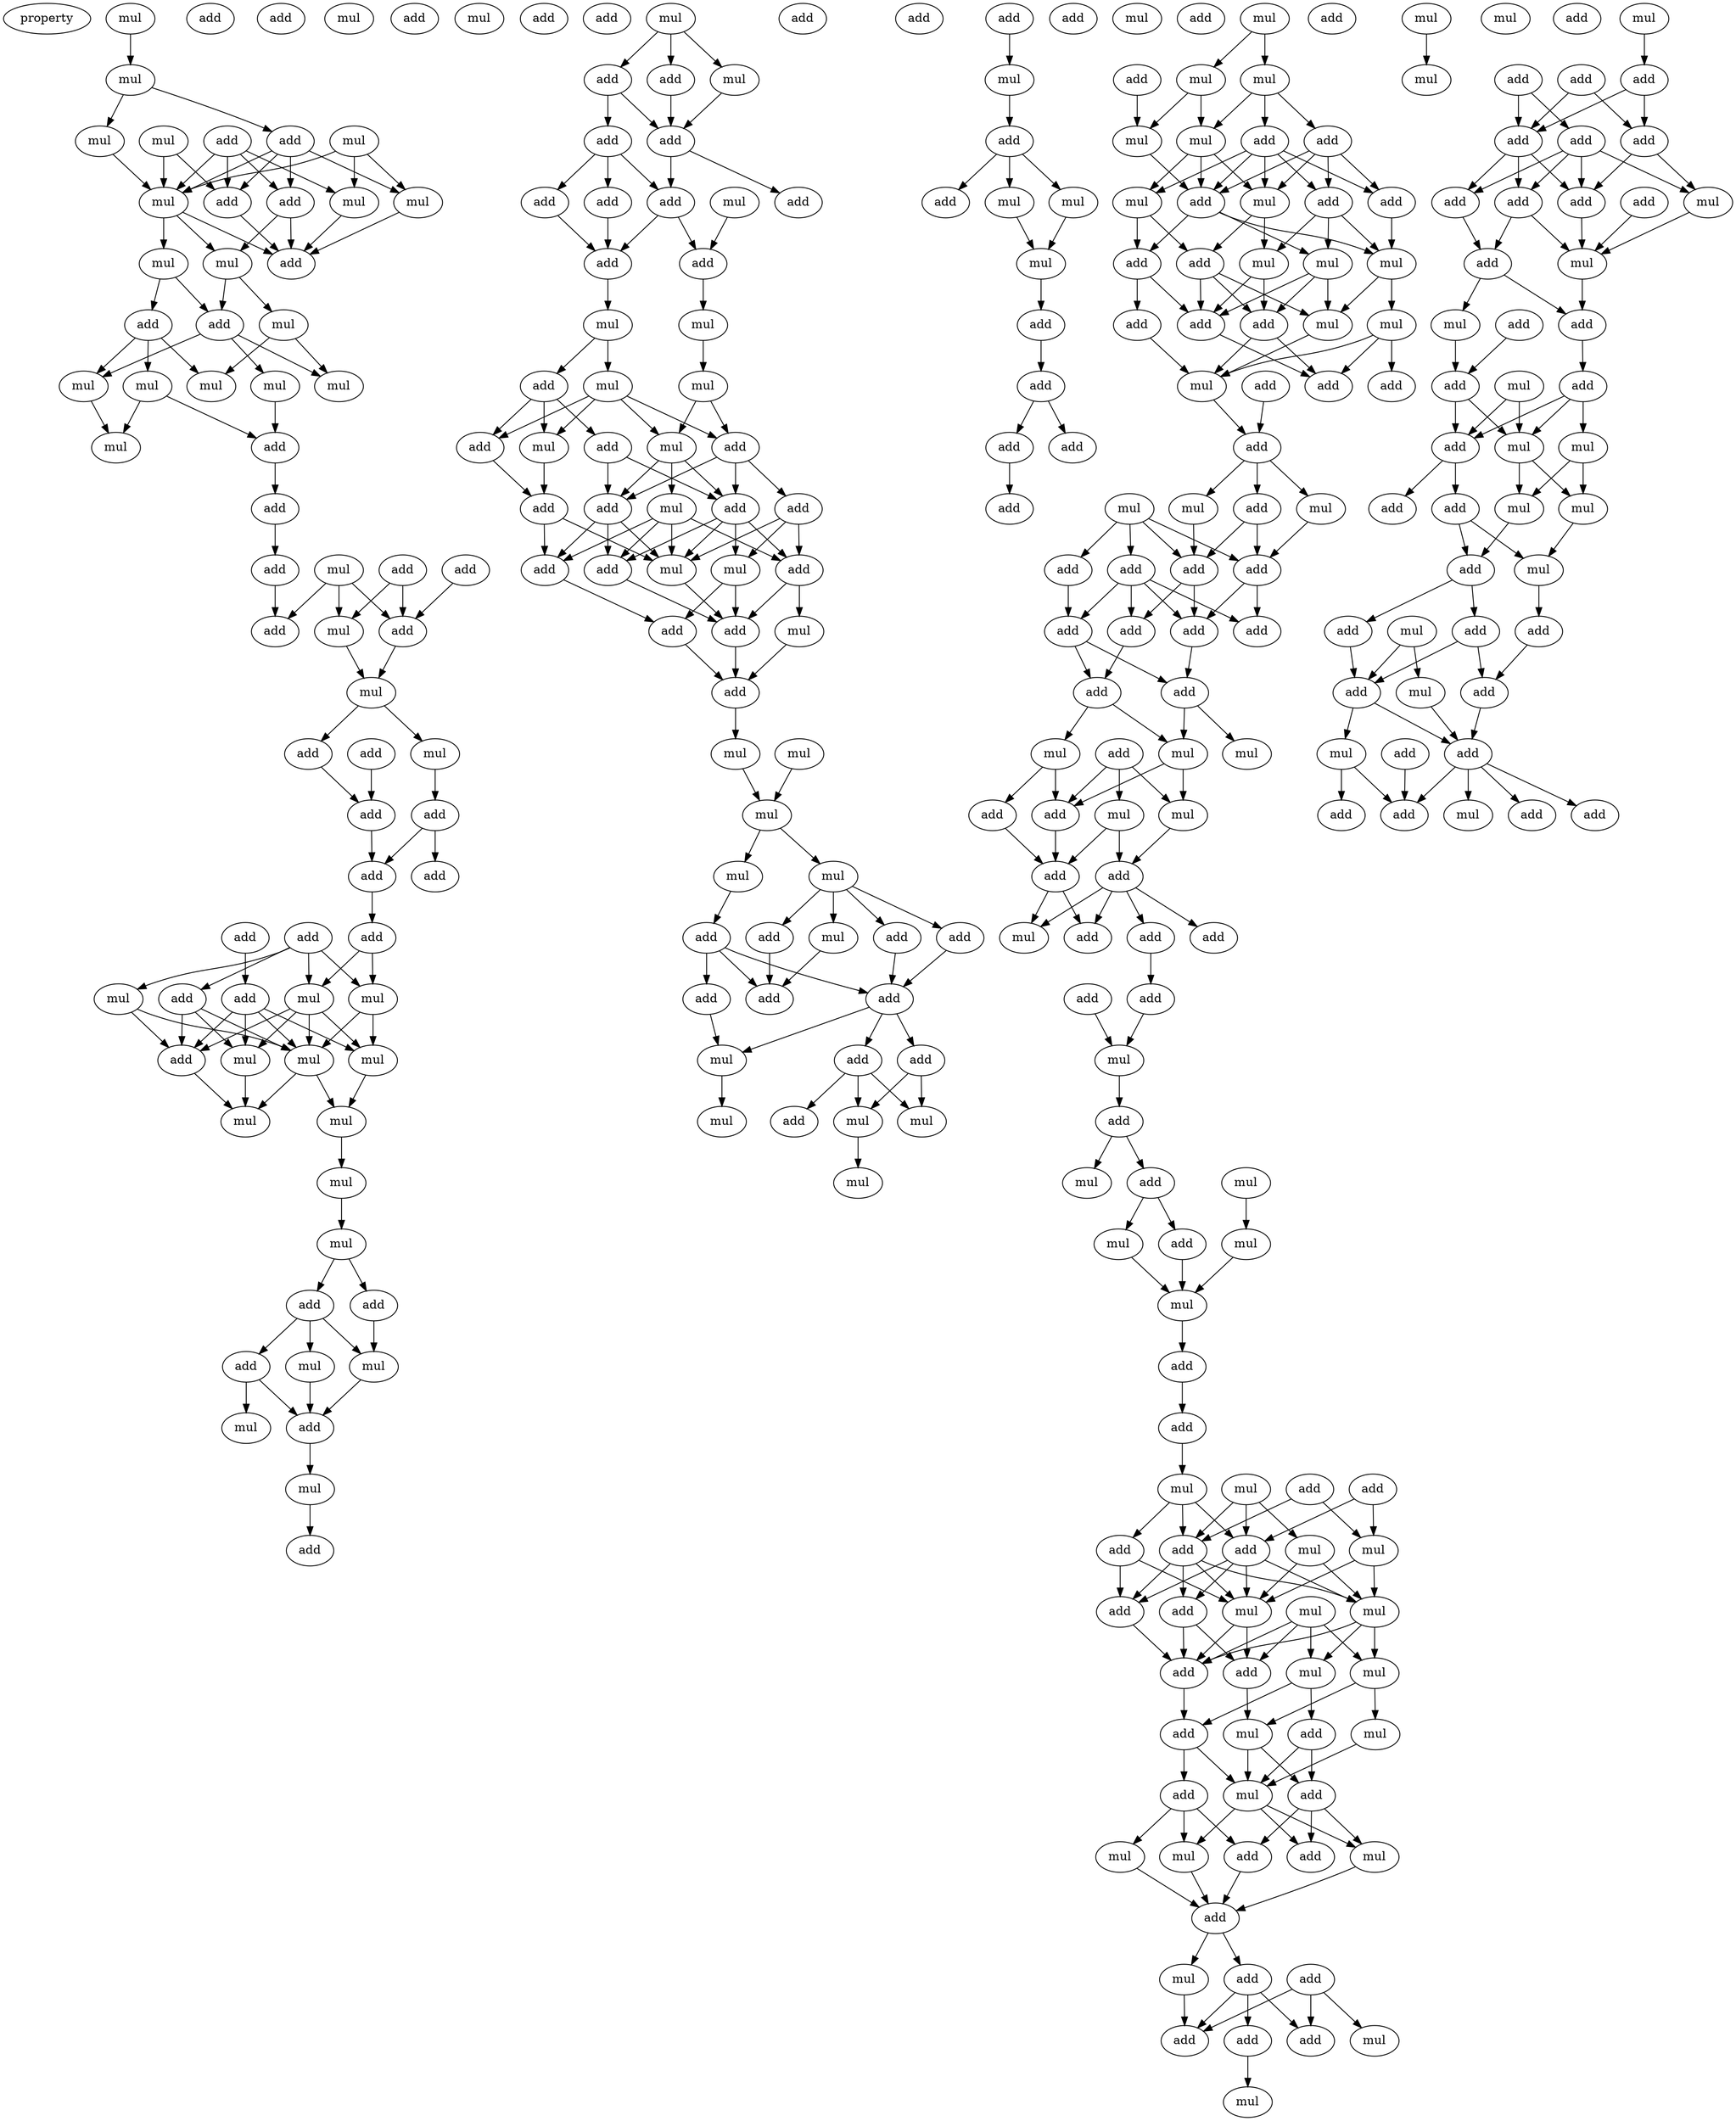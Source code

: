 digraph {
    node [fontcolor=black]
    property [mul=2,lf=1.1]
    0 [ label = mul ];
    1 [ label = add ];
    2 [ label = add ];
    3 [ label = mul ];
    4 [ label = mul ];
    5 [ label = add ];
    6 [ label = mul ];
    7 [ label = add ];
    8 [ label = mul ];
    9 [ label = mul ];
    10 [ label = mul ];
    11 [ label = add ];
    12 [ label = mul ];
    13 [ label = add ];
    14 [ label = mul ];
    15 [ label = mul ];
    16 [ label = add ];
    17 [ label = mul ];
    18 [ label = add ];
    19 [ label = mul ];
    20 [ label = add ];
    21 [ label = mul ];
    22 [ label = mul ];
    23 [ label = mul ];
    24 [ label = mul ];
    25 [ label = mul ];
    26 [ label = mul ];
    27 [ label = add ];
    28 [ label = add ];
    29 [ label = add ];
    30 [ label = add ];
    31 [ label = add ];
    32 [ label = mul ];
    33 [ label = add ];
    34 [ label = add ];
    35 [ label = mul ];
    36 [ label = mul ];
    37 [ label = add ];
    38 [ label = add ];
    39 [ label = add ];
    40 [ label = mul ];
    41 [ label = mul ];
    42 [ label = add ];
    43 [ label = add ];
    44 [ label = add ];
    45 [ label = add ];
    46 [ label = add ];
    47 [ label = add ];
    48 [ label = add ];
    49 [ label = add ];
    50 [ label = mul ];
    51 [ label = add ];
    52 [ label = mul ];
    53 [ label = add ];
    54 [ label = mul ];
    55 [ label = mul ];
    56 [ label = add ];
    57 [ label = mul ];
    58 [ label = mul ];
    59 [ label = mul ];
    60 [ label = mul ];
    61 [ label = add ];
    62 [ label = mul ];
    63 [ label = mul ];
    64 [ label = add ];
    65 [ label = add ];
    66 [ label = mul ];
    67 [ label = add ];
    68 [ label = mul ];
    69 [ label = mul ];
    70 [ label = add ];
    71 [ label = mul ];
    72 [ label = add ];
    73 [ label = mul ];
    74 [ label = mul ];
    75 [ label = add ];
    76 [ label = add ];
    77 [ label = add ];
    78 [ label = add ];
    79 [ label = add ];
    80 [ label = add ];
    81 [ label = add ];
    82 [ label = add ];
    83 [ label = mul ];
    84 [ label = add ];
    85 [ label = add ];
    86 [ label = add ];
    87 [ label = mul ];
    88 [ label = mul ];
    89 [ label = add ];
    90 [ label = mul ];
    91 [ label = mul ];
    92 [ label = mul ];
    93 [ label = add ];
    94 [ label = add ];
    95 [ label = mul ];
    96 [ label = add ];
    97 [ label = add ];
    98 [ label = add ];
    99 [ label = mul ];
    100 [ label = add ];
    101 [ label = add ];
    102 [ label = add ];
    103 [ label = mul ];
    104 [ label = mul ];
    105 [ label = add ];
    106 [ label = add ];
    107 [ label = add ];
    108 [ label = mul ];
    109 [ label = add ];
    110 [ label = add ];
    111 [ label = mul ];
    112 [ label = mul ];
    113 [ label = mul ];
    114 [ label = mul ];
    115 [ label = mul ];
    116 [ label = add ];
    117 [ label = add ];
    118 [ label = add ];
    119 [ label = add ];
    120 [ label = mul ];
    121 [ label = add ];
    122 [ label = add ];
    123 [ label = add ];
    124 [ label = add ];
    125 [ label = mul ];
    126 [ label = add ];
    127 [ label = mul ];
    128 [ label = add ];
    129 [ label = add ];
    130 [ label = mul ];
    131 [ label = mul ];
    132 [ label = mul ];
    133 [ label = add ];
    134 [ label = mul ];
    135 [ label = add ];
    136 [ label = add ];
    137 [ label = add ];
    138 [ label = mul ];
    139 [ label = mul ];
    140 [ label = mul ];
    141 [ label = mul ];
    142 [ label = add ];
    143 [ label = add ];
    144 [ label = add ];
    145 [ label = add ];
    146 [ label = add ];
    147 [ label = add ];
    148 [ label = mul ];
    149 [ label = add ];
    150 [ label = mul ];
    151 [ label = mul ];
    152 [ label = add ];
    153 [ label = mul ];
    154 [ label = add ];
    155 [ label = mul ];
    156 [ label = add ];
    157 [ label = mul ];
    158 [ label = mul ];
    159 [ label = add ];
    160 [ label = add ];
    161 [ label = mul ];
    162 [ label = add ];
    163 [ label = add ];
    164 [ label = mul ];
    165 [ label = mul ];
    166 [ label = add ];
    167 [ label = mul ];
    168 [ label = add ];
    169 [ label = mul ];
    170 [ label = add ];
    171 [ label = add ];
    172 [ label = add ];
    173 [ label = mul ];
    174 [ label = add ];
    175 [ label = add ];
    176 [ label = mul ];
    177 [ label = mul ];
    178 [ label = mul ];
    179 [ label = add ];
    180 [ label = add ];
    181 [ label = add ];
    182 [ label = add ];
    183 [ label = add ];
    184 [ label = add ];
    185 [ label = add ];
    186 [ label = add ];
    187 [ label = add ];
    188 [ label = add ];
    189 [ label = add ];
    190 [ label = add ];
    191 [ label = mul ];
    192 [ label = mul ];
    193 [ label = mul ];
    194 [ label = add ];
    195 [ label = mul ];
    196 [ label = mul ];
    197 [ label = add ];
    198 [ label = add ];
    199 [ label = add ];
    200 [ label = add ];
    201 [ label = add ];
    202 [ label = mul ];
    203 [ label = add ];
    204 [ label = add ];
    205 [ label = add ];
    206 [ label = add ];
    207 [ label = mul ];
    208 [ label = add ];
    209 [ label = mul ];
    210 [ label = mul ];
    211 [ label = mul ];
    212 [ label = add ];
    213 [ label = mul ];
    214 [ label = mul ];
    215 [ label = mul ];
    216 [ label = add ];
    217 [ label = mul ];
    218 [ label = add ];
    219 [ label = add ];
    220 [ label = mul ];
    221 [ label = add ];
    222 [ label = add ];
    223 [ label = mul ];
    224 [ label = mul ];
    225 [ label = add ];
    226 [ label = add ];
    227 [ label = add ];
    228 [ label = mul ];
    229 [ label = add ];
    230 [ label = mul ];
    231 [ label = mul ];
    232 [ label = add ];
    233 [ label = mul ];
    234 [ label = add ];
    235 [ label = add ];
    236 [ label = mul ];
    237 [ label = mul ];
    238 [ label = add ];
    239 [ label = mul ];
    240 [ label = mul ];
    241 [ label = add ];
    242 [ label = mul ];
    243 [ label = add ];
    244 [ label = add ];
    245 [ label = mul ];
    246 [ label = add ];
    247 [ label = mul ];
    248 [ label = mul ];
    249 [ label = add ];
    250 [ label = mul ];
    251 [ label = add ];
    252 [ label = add ];
    253 [ label = add ];
    254 [ label = mul ];
    255 [ label = add ];
    256 [ label = mul ];
    257 [ label = add ];
    258 [ label = add ];
    259 [ label = add ];
    260 [ label = mul ];
    261 [ label = mul ];
    262 [ label = add ];
    263 [ label = add ];
    264 [ label = add ];
    265 [ label = add ];
    266 [ label = add ];
    267 [ label = add ];
    268 [ label = mul ];
    269 [ label = add ];
    270 [ label = add ];
    271 [ label = add ];
    272 [ label = add ];
    273 [ label = mul ];
    274 [ label = add ];
    275 [ label = add ];
    276 [ label = add ];
    277 [ label = mul ];
    278 [ label = add ];
    279 [ label = add ];
    280 [ label = mul ];
    281 [ label = add ];
    282 [ label = mul ];
    283 [ label = mul ];
    284 [ label = add ];
    285 [ label = mul ];
    286 [ label = add ];
    287 [ label = mul ];
    288 [ label = mul ];
    289 [ label = add ];
    290 [ label = add ];
    291 [ label = add ];
    292 [ label = add ];
    293 [ label = mul ];
    294 [ label = mul ];
    295 [ label = add ];
    296 [ label = add ];
    297 [ label = add ];
    298 [ label = add ];
    299 [ label = mul ];
    300 [ label = add ];
    301 [ label = mul ];
    302 [ label = add ];
    303 [ label = add ];
    304 [ label = add ];
    0 -> 4 [ name = 0 ];
    4 -> 5 [ name = 1 ];
    4 -> 9 [ name = 2 ];
    5 -> 11 [ name = 3 ];
    5 -> 12 [ name = 4 ];
    5 -> 13 [ name = 5 ];
    5 -> 14 [ name = 6 ];
    6 -> 11 [ name = 7 ];
    6 -> 12 [ name = 8 ];
    7 -> 10 [ name = 9 ];
    7 -> 11 [ name = 10 ];
    7 -> 12 [ name = 11 ];
    7 -> 13 [ name = 12 ];
    8 -> 10 [ name = 13 ];
    8 -> 12 [ name = 14 ];
    8 -> 14 [ name = 15 ];
    9 -> 12 [ name = 16 ];
    10 -> 16 [ name = 17 ];
    11 -> 16 [ name = 18 ];
    12 -> 15 [ name = 19 ];
    12 -> 16 [ name = 20 ];
    12 -> 17 [ name = 21 ];
    13 -> 15 [ name = 22 ];
    13 -> 16 [ name = 23 ];
    14 -> 16 [ name = 24 ];
    15 -> 18 [ name = 25 ];
    15 -> 19 [ name = 26 ];
    17 -> 18 [ name = 27 ];
    17 -> 20 [ name = 28 ];
    18 -> 23 [ name = 29 ];
    18 -> 24 [ name = 30 ];
    18 -> 25 [ name = 31 ];
    19 -> 21 [ name = 32 ];
    19 -> 25 [ name = 33 ];
    20 -> 21 [ name = 34 ];
    20 -> 22 [ name = 35 ];
    20 -> 23 [ name = 36 ];
    22 -> 26 [ name = 37 ];
    22 -> 27 [ name = 38 ];
    23 -> 26 [ name = 39 ];
    24 -> 27 [ name = 40 ];
    27 -> 28 [ name = 41 ];
    28 -> 30 [ name = 42 ];
    29 -> 33 [ name = 43 ];
    29 -> 35 [ name = 44 ];
    30 -> 34 [ name = 45 ];
    31 -> 33 [ name = 46 ];
    32 -> 33 [ name = 47 ];
    32 -> 34 [ name = 48 ];
    32 -> 35 [ name = 49 ];
    33 -> 36 [ name = 50 ];
    35 -> 36 [ name = 51 ];
    36 -> 39 [ name = 52 ];
    36 -> 40 [ name = 53 ];
    38 -> 43 [ name = 54 ];
    39 -> 43 [ name = 55 ];
    40 -> 42 [ name = 56 ];
    42 -> 45 [ name = 57 ];
    42 -> 46 [ name = 58 ];
    43 -> 45 [ name = 59 ];
    45 -> 49 [ name = 60 ];
    47 -> 50 [ name = 61 ];
    47 -> 51 [ name = 62 ];
    47 -> 52 [ name = 63 ];
    47 -> 54 [ name = 64 ];
    48 -> 53 [ name = 65 ];
    49 -> 50 [ name = 66 ];
    49 -> 54 [ name = 67 ];
    50 -> 57 [ name = 68 ];
    50 -> 58 [ name = 69 ];
    51 -> 55 [ name = 70 ];
    51 -> 56 [ name = 71 ];
    51 -> 57 [ name = 72 ];
    52 -> 56 [ name = 73 ];
    52 -> 57 [ name = 74 ];
    53 -> 55 [ name = 75 ];
    53 -> 56 [ name = 76 ];
    53 -> 57 [ name = 77 ];
    53 -> 58 [ name = 78 ];
    54 -> 55 [ name = 79 ];
    54 -> 56 [ name = 80 ];
    54 -> 57 [ name = 81 ];
    54 -> 58 [ name = 82 ];
    55 -> 60 [ name = 83 ];
    56 -> 60 [ name = 84 ];
    57 -> 59 [ name = 85 ];
    57 -> 60 [ name = 86 ];
    58 -> 59 [ name = 87 ];
    59 -> 62 [ name = 88 ];
    62 -> 63 [ name = 89 ];
    63 -> 64 [ name = 90 ];
    63 -> 65 [ name = 91 ];
    64 -> 66 [ name = 92 ];
    64 -> 67 [ name = 93 ];
    64 -> 68 [ name = 94 ];
    65 -> 68 [ name = 95 ];
    66 -> 70 [ name = 96 ];
    67 -> 69 [ name = 97 ];
    67 -> 70 [ name = 98 ];
    68 -> 70 [ name = 99 ];
    70 -> 71 [ name = 100 ];
    71 -> 72 [ name = 101 ];
    73 -> 74 [ name = 102 ];
    73 -> 76 [ name = 103 ];
    73 -> 77 [ name = 104 ];
    74 -> 78 [ name = 105 ];
    76 -> 78 [ name = 106 ];
    76 -> 79 [ name = 107 ];
    77 -> 78 [ name = 108 ];
    78 -> 81 [ name = 109 ];
    78 -> 82 [ name = 110 ];
    79 -> 80 [ name = 111 ];
    79 -> 81 [ name = 112 ];
    79 -> 84 [ name = 113 ];
    80 -> 86 [ name = 114 ];
    81 -> 85 [ name = 115 ];
    81 -> 86 [ name = 116 ];
    83 -> 85 [ name = 117 ];
    84 -> 86 [ name = 118 ];
    85 -> 88 [ name = 119 ];
    86 -> 87 [ name = 120 ];
    87 -> 89 [ name = 121 ];
    87 -> 90 [ name = 122 ];
    88 -> 91 [ name = 123 ];
    89 -> 93 [ name = 124 ];
    89 -> 95 [ name = 125 ];
    89 -> 96 [ name = 126 ];
    90 -> 92 [ name = 127 ];
    90 -> 93 [ name = 128 ];
    90 -> 94 [ name = 129 ];
    90 -> 95 [ name = 130 ];
    91 -> 92 [ name = 131 ];
    91 -> 94 [ name = 132 ];
    92 -> 97 [ name = 133 ];
    92 -> 99 [ name = 134 ];
    92 -> 101 [ name = 135 ];
    93 -> 100 [ name = 136 ];
    94 -> 97 [ name = 137 ];
    94 -> 98 [ name = 138 ];
    94 -> 101 [ name = 139 ];
    95 -> 100 [ name = 140 ];
    96 -> 97 [ name = 141 ];
    96 -> 101 [ name = 142 ];
    97 -> 102 [ name = 143 ];
    97 -> 103 [ name = 144 ];
    97 -> 105 [ name = 145 ];
    98 -> 103 [ name = 146 ];
    98 -> 104 [ name = 147 ];
    98 -> 106 [ name = 148 ];
    99 -> 102 [ name = 149 ];
    99 -> 103 [ name = 150 ];
    99 -> 105 [ name = 151 ];
    99 -> 106 [ name = 152 ];
    100 -> 102 [ name = 153 ];
    100 -> 103 [ name = 154 ];
    101 -> 103 [ name = 155 ];
    101 -> 104 [ name = 156 ];
    101 -> 105 [ name = 157 ];
    101 -> 106 [ name = 158 ];
    102 -> 109 [ name = 159 ];
    103 -> 107 [ name = 160 ];
    104 -> 107 [ name = 161 ];
    104 -> 109 [ name = 162 ];
    105 -> 107 [ name = 163 ];
    106 -> 107 [ name = 164 ];
    106 -> 108 [ name = 165 ];
    107 -> 110 [ name = 166 ];
    108 -> 110 [ name = 167 ];
    109 -> 110 [ name = 168 ];
    110 -> 111 [ name = 169 ];
    111 -> 113 [ name = 170 ];
    112 -> 113 [ name = 171 ];
    113 -> 114 [ name = 172 ];
    113 -> 115 [ name = 173 ];
    114 -> 116 [ name = 174 ];
    115 -> 117 [ name = 175 ];
    115 -> 118 [ name = 176 ];
    115 -> 119 [ name = 177 ];
    115 -> 120 [ name = 178 ];
    116 -> 121 [ name = 179 ];
    116 -> 122 [ name = 180 ];
    116 -> 123 [ name = 181 ];
    117 -> 121 [ name = 182 ];
    118 -> 122 [ name = 183 ];
    119 -> 122 [ name = 184 ];
    120 -> 121 [ name = 185 ];
    122 -> 124 [ name = 186 ];
    122 -> 125 [ name = 187 ];
    122 -> 126 [ name = 188 ];
    123 -> 125 [ name = 189 ];
    124 -> 127 [ name = 190 ];
    124 -> 129 [ name = 191 ];
    124 -> 130 [ name = 192 ];
    125 -> 131 [ name = 193 ];
    126 -> 127 [ name = 194 ];
    126 -> 130 [ name = 195 ];
    130 -> 132 [ name = 196 ];
    133 -> 134 [ name = 197 ];
    134 -> 135 [ name = 198 ];
    135 -> 137 [ name = 199 ];
    135 -> 138 [ name = 200 ];
    135 -> 139 [ name = 201 ];
    138 -> 140 [ name = 202 ];
    139 -> 140 [ name = 203 ];
    140 -> 142 [ name = 204 ];
    142 -> 143 [ name = 205 ];
    143 -> 144 [ name = 206 ];
    143 -> 145 [ name = 207 ];
    144 -> 146 [ name = 208 ];
    148 -> 150 [ name = 209 ];
    148 -> 151 [ name = 210 ];
    149 -> 155 [ name = 211 ];
    150 -> 152 [ name = 212 ];
    150 -> 153 [ name = 213 ];
    150 -> 154 [ name = 214 ];
    151 -> 153 [ name = 215 ];
    151 -> 155 [ name = 216 ];
    152 -> 156 [ name = 217 ];
    152 -> 157 [ name = 218 ];
    152 -> 158 [ name = 219 ];
    152 -> 159 [ name = 220 ];
    152 -> 160 [ name = 221 ];
    153 -> 157 [ name = 222 ];
    153 -> 158 [ name = 223 ];
    153 -> 160 [ name = 224 ];
    154 -> 156 [ name = 225 ];
    154 -> 157 [ name = 226 ];
    154 -> 159 [ name = 227 ];
    154 -> 160 [ name = 228 ];
    155 -> 160 [ name = 229 ];
    156 -> 161 [ name = 230 ];
    156 -> 164 [ name = 231 ];
    156 -> 165 [ name = 232 ];
    157 -> 161 [ name = 233 ];
    157 -> 162 [ name = 234 ];
    158 -> 162 [ name = 235 ];
    158 -> 163 [ name = 236 ];
    159 -> 165 [ name = 237 ];
    160 -> 163 [ name = 238 ];
    160 -> 164 [ name = 239 ];
    160 -> 165 [ name = 240 ];
    161 -> 166 [ name = 241 ];
    161 -> 168 [ name = 242 ];
    162 -> 166 [ name = 243 ];
    162 -> 167 [ name = 244 ];
    162 -> 168 [ name = 245 ];
    163 -> 168 [ name = 246 ];
    163 -> 170 [ name = 247 ];
    164 -> 166 [ name = 248 ];
    164 -> 167 [ name = 249 ];
    164 -> 168 [ name = 250 ];
    165 -> 167 [ name = 251 ];
    165 -> 169 [ name = 252 ];
    166 -> 172 [ name = 253 ];
    166 -> 173 [ name = 254 ];
    167 -> 173 [ name = 255 ];
    168 -> 172 [ name = 256 ];
    169 -> 172 [ name = 257 ];
    169 -> 173 [ name = 258 ];
    169 -> 174 [ name = 259 ];
    170 -> 173 [ name = 260 ];
    171 -> 175 [ name = 261 ];
    173 -> 175 [ name = 262 ];
    175 -> 176 [ name = 263 ];
    175 -> 178 [ name = 264 ];
    175 -> 179 [ name = 265 ];
    176 -> 180 [ name = 266 ];
    177 -> 180 [ name = 267 ];
    177 -> 181 [ name = 268 ];
    177 -> 182 [ name = 269 ];
    177 -> 183 [ name = 270 ];
    178 -> 183 [ name = 271 ];
    179 -> 180 [ name = 272 ];
    179 -> 183 [ name = 273 ];
    180 -> 186 [ name = 274 ];
    180 -> 187 [ name = 275 ];
    181 -> 184 [ name = 276 ];
    181 -> 185 [ name = 277 ];
    181 -> 186 [ name = 278 ];
    181 -> 187 [ name = 279 ];
    182 -> 184 [ name = 280 ];
    183 -> 185 [ name = 281 ];
    183 -> 187 [ name = 282 ];
    184 -> 188 [ name = 283 ];
    184 -> 189 [ name = 284 ];
    186 -> 189 [ name = 285 ];
    187 -> 188 [ name = 286 ];
    188 -> 192 [ name = 287 ];
    188 -> 193 [ name = 288 ];
    189 -> 191 [ name = 289 ];
    189 -> 193 [ name = 290 ];
    190 -> 194 [ name = 291 ];
    190 -> 195 [ name = 292 ];
    190 -> 196 [ name = 293 ];
    191 -> 194 [ name = 294 ];
    191 -> 197 [ name = 295 ];
    193 -> 194 [ name = 296 ];
    193 -> 195 [ name = 297 ];
    194 -> 198 [ name = 298 ];
    195 -> 199 [ name = 299 ];
    196 -> 198 [ name = 300 ];
    196 -> 199 [ name = 301 ];
    197 -> 198 [ name = 302 ];
    198 -> 202 [ name = 303 ];
    198 -> 204 [ name = 304 ];
    199 -> 201 [ name = 305 ];
    199 -> 202 [ name = 306 ];
    199 -> 203 [ name = 307 ];
    199 -> 204 [ name = 308 ];
    201 -> 206 [ name = 309 ];
    205 -> 207 [ name = 310 ];
    206 -> 207 [ name = 311 ];
    207 -> 208 [ name = 312 ];
    208 -> 210 [ name = 313 ];
    208 -> 212 [ name = 314 ];
    209 -> 214 [ name = 315 ];
    211 -> 215 [ name = 316 ];
    212 -> 213 [ name = 317 ];
    212 -> 216 [ name = 318 ];
    213 -> 217 [ name = 319 ];
    215 -> 217 [ name = 320 ];
    216 -> 217 [ name = 321 ];
    217 -> 218 [ name = 322 ];
    218 -> 219 [ name = 323 ];
    219 -> 223 [ name = 324 ];
    220 -> 225 [ name = 325 ];
    220 -> 226 [ name = 326 ];
    220 -> 228 [ name = 327 ];
    221 -> 224 [ name = 328 ];
    221 -> 226 [ name = 329 ];
    222 -> 224 [ name = 330 ];
    222 -> 225 [ name = 331 ];
    223 -> 225 [ name = 332 ];
    223 -> 226 [ name = 333 ];
    223 -> 227 [ name = 334 ];
    224 -> 231 [ name = 335 ];
    224 -> 233 [ name = 336 ];
    225 -> 229 [ name = 337 ];
    225 -> 231 [ name = 338 ];
    225 -> 232 [ name = 339 ];
    225 -> 233 [ name = 340 ];
    226 -> 229 [ name = 341 ];
    226 -> 231 [ name = 342 ];
    226 -> 232 [ name = 343 ];
    226 -> 233 [ name = 344 ];
    227 -> 231 [ name = 345 ];
    227 -> 232 [ name = 346 ];
    228 -> 231 [ name = 347 ];
    228 -> 233 [ name = 348 ];
    229 -> 234 [ name = 349 ];
    229 -> 235 [ name = 350 ];
    230 -> 234 [ name = 351 ];
    230 -> 235 [ name = 352 ];
    230 -> 236 [ name = 353 ];
    230 -> 237 [ name = 354 ];
    231 -> 234 [ name = 355 ];
    231 -> 235 [ name = 356 ];
    232 -> 235 [ name = 357 ];
    233 -> 235 [ name = 358 ];
    233 -> 236 [ name = 359 ];
    233 -> 237 [ name = 360 ];
    234 -> 240 [ name = 361 ];
    235 -> 241 [ name = 362 ];
    236 -> 240 [ name = 363 ];
    236 -> 242 [ name = 364 ];
    237 -> 238 [ name = 365 ];
    237 -> 241 [ name = 366 ];
    238 -> 243 [ name = 367 ];
    238 -> 245 [ name = 368 ];
    240 -> 243 [ name = 369 ];
    240 -> 245 [ name = 370 ];
    241 -> 244 [ name = 371 ];
    241 -> 245 [ name = 372 ];
    242 -> 245 [ name = 373 ];
    243 -> 246 [ name = 374 ];
    243 -> 248 [ name = 375 ];
    243 -> 249 [ name = 376 ];
    244 -> 247 [ name = 377 ];
    244 -> 249 [ name = 378 ];
    244 -> 250 [ name = 379 ];
    245 -> 246 [ name = 380 ];
    245 -> 248 [ name = 381 ];
    245 -> 250 [ name = 382 ];
    247 -> 251 [ name = 383 ];
    248 -> 251 [ name = 384 ];
    249 -> 251 [ name = 385 ];
    250 -> 251 [ name = 386 ];
    251 -> 253 [ name = 387 ];
    251 -> 254 [ name = 388 ];
    252 -> 255 [ name = 389 ];
    252 -> 256 [ name = 390 ];
    252 -> 259 [ name = 391 ];
    253 -> 255 [ name = 392 ];
    253 -> 257 [ name = 393 ];
    253 -> 259 [ name = 394 ];
    254 -> 259 [ name = 395 ];
    257 -> 260 [ name = 396 ];
    261 -> 263 [ name = 397 ];
    262 -> 265 [ name = 398 ];
    262 -> 266 [ name = 399 ];
    263 -> 265 [ name = 400 ];
    263 -> 266 [ name = 401 ];
    264 -> 265 [ name = 402 ];
    264 -> 267 [ name = 403 ];
    265 -> 269 [ name = 404 ];
    265 -> 271 [ name = 405 ];
    265 -> 272 [ name = 406 ];
    266 -> 268 [ name = 407 ];
    266 -> 272 [ name = 408 ];
    267 -> 268 [ name = 409 ];
    267 -> 269 [ name = 410 ];
    267 -> 271 [ name = 411 ];
    267 -> 272 [ name = 412 ];
    268 -> 273 [ name = 413 ];
    269 -> 274 [ name = 414 ];
    270 -> 273 [ name = 415 ];
    271 -> 273 [ name = 416 ];
    271 -> 274 [ name = 417 ];
    272 -> 273 [ name = 418 ];
    273 -> 276 [ name = 419 ];
    274 -> 276 [ name = 420 ];
    274 -> 277 [ name = 421 ];
    275 -> 278 [ name = 422 ];
    276 -> 279 [ name = 423 ];
    277 -> 278 [ name = 424 ];
    278 -> 281 [ name = 425 ];
    278 -> 283 [ name = 426 ];
    279 -> 281 [ name = 427 ];
    279 -> 282 [ name = 428 ];
    279 -> 283 [ name = 429 ];
    280 -> 281 [ name = 430 ];
    280 -> 283 [ name = 431 ];
    281 -> 284 [ name = 432 ];
    281 -> 286 [ name = 433 ];
    282 -> 285 [ name = 434 ];
    282 -> 287 [ name = 435 ];
    283 -> 285 [ name = 436 ];
    283 -> 287 [ name = 437 ];
    284 -> 288 [ name = 438 ];
    284 -> 289 [ name = 439 ];
    285 -> 288 [ name = 440 ];
    287 -> 289 [ name = 441 ];
    288 -> 292 [ name = 442 ];
    289 -> 290 [ name = 443 ];
    289 -> 291 [ name = 444 ];
    290 -> 295 [ name = 445 ];
    291 -> 295 [ name = 446 ];
    291 -> 296 [ name = 447 ];
    292 -> 296 [ name = 448 ];
    293 -> 294 [ name = 449 ];
    293 -> 295 [ name = 450 ];
    294 -> 297 [ name = 451 ];
    295 -> 297 [ name = 452 ];
    295 -> 299 [ name = 453 ];
    296 -> 297 [ name = 454 ];
    297 -> 300 [ name = 455 ];
    297 -> 301 [ name = 456 ];
    297 -> 302 [ name = 457 ];
    297 -> 303 [ name = 458 ];
    298 -> 303 [ name = 459 ];
    299 -> 303 [ name = 460 ];
    299 -> 304 [ name = 461 ];
}
